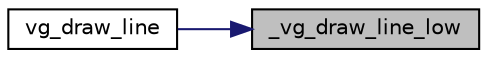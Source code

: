 digraph "_vg_draw_line_low"
{
 // LATEX_PDF_SIZE
  edge [fontname="Helvetica",fontsize="10",labelfontname="Helvetica",labelfontsize="10"];
  node [fontname="Helvetica",fontsize="10",shape=record];
  rankdir="RL";
  Node1 [label="_vg_draw_line_low",height=0.2,width=0.4,color="black", fillcolor="grey75", style="filled", fontcolor="black",tooltip=" "];
  Node1 -> Node2 [dir="back",color="midnightblue",fontsize="10",style="solid"];
  Node2 [label="vg_draw_line",height=0.2,width=0.4,color="black", fillcolor="white", style="filled",URL="$group__video__gr.html#ga6c2fe3a68fb18bca54d7d8b06efe01c0",tooltip="Draws a line on a given position."];
}
